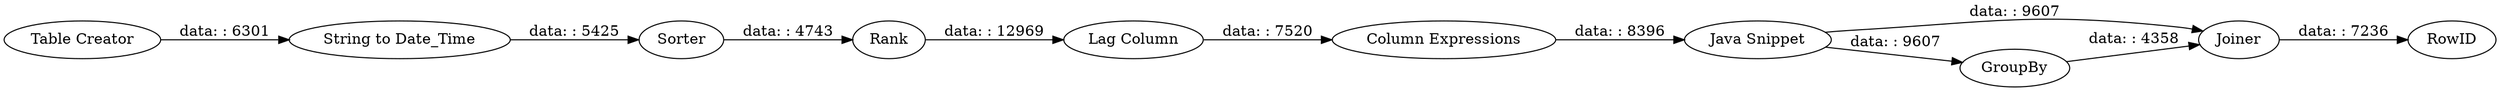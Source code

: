 digraph {
	"1038759742507303973_8" [label="Lag Column"]
	"1038759742507303973_13" [label=RowID]
	"1038759742507303973_9" [label="Column Expressions"]
	"1038759742507303973_4" [label="Table Creator"]
	"1038759742507303973_12" [label=Joiner]
	"1038759742507303973_5" [label="String to Date_Time"]
	"1038759742507303973_6" [label=Rank]
	"1038759742507303973_7" [label=Sorter]
	"1038759742507303973_11" [label=GroupBy]
	"1038759742507303973_10" [label="Java Snippet"]
	"1038759742507303973_7" -> "1038759742507303973_6" [label="data: : 4743"]
	"1038759742507303973_8" -> "1038759742507303973_9" [label="data: : 7520"]
	"1038759742507303973_10" -> "1038759742507303973_12" [label="data: : 9607"]
	"1038759742507303973_11" -> "1038759742507303973_12" [label="data: : 4358"]
	"1038759742507303973_4" -> "1038759742507303973_5" [label="data: : 6301"]
	"1038759742507303973_10" -> "1038759742507303973_11" [label="data: : 9607"]
	"1038759742507303973_5" -> "1038759742507303973_7" [label="data: : 5425"]
	"1038759742507303973_12" -> "1038759742507303973_13" [label="data: : 7236"]
	"1038759742507303973_6" -> "1038759742507303973_8" [label="data: : 12969"]
	"1038759742507303973_9" -> "1038759742507303973_10" [label="data: : 8396"]
	rankdir=LR
}
